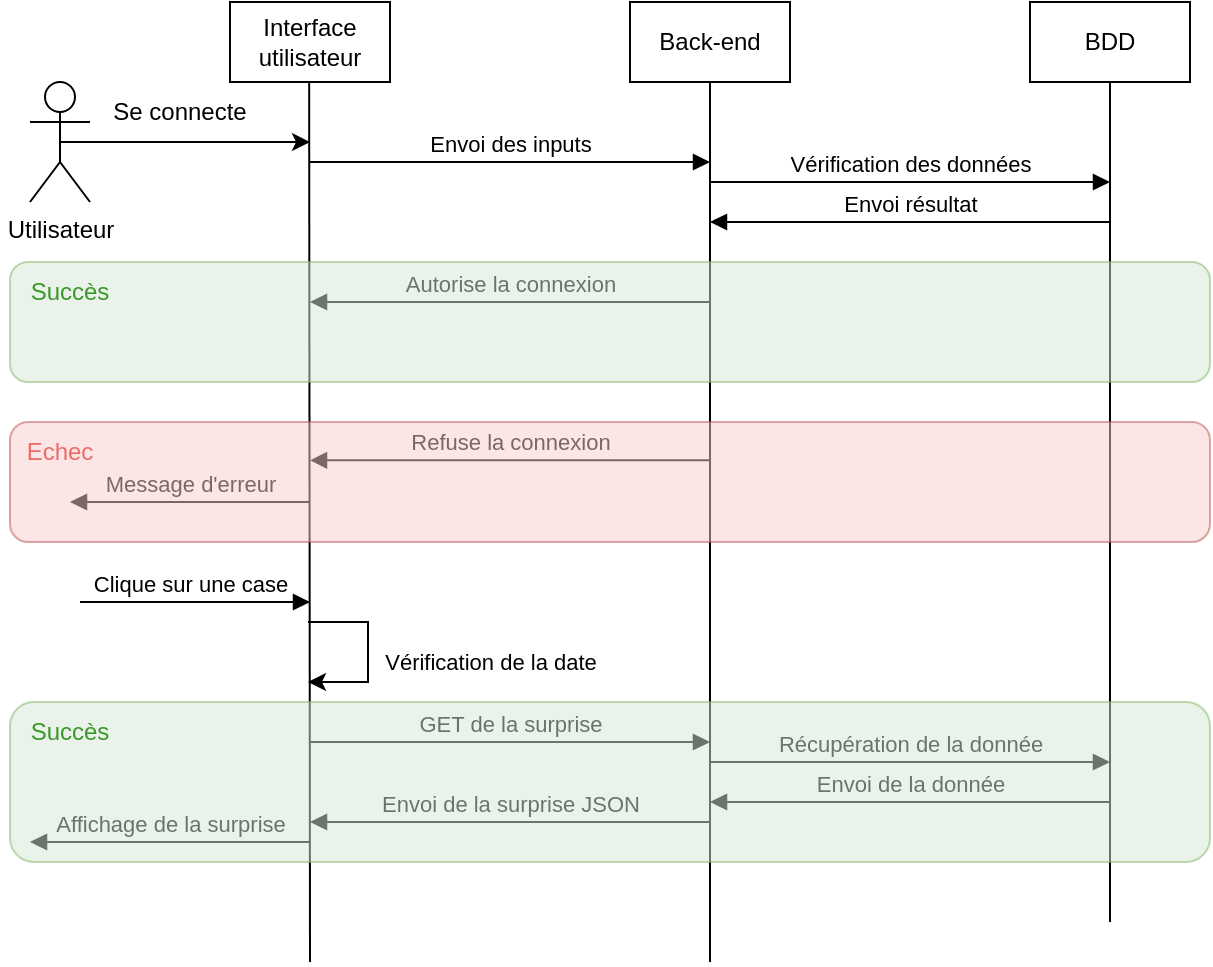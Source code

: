 <mxfile version="25.0.3">
  <diagram name="Page-1" id="2YBvvXClWsGukQMizWep">
    <mxGraphModel dx="795" dy="515" grid="1" gridSize="10" guides="1" tooltips="1" connect="1" arrows="1" fold="1" page="1" pageScale="1" pageWidth="850" pageHeight="1100" math="0" shadow="0">
      <root>
        <mxCell id="0" />
        <mxCell id="1" parent="0" />
        <mxCell id="aM9ryv3xv72pqoxQDRHE-7" value="Envoi des inputs" style="html=1;verticalAlign=bottom;endArrow=block;edgeStyle=elbowEdgeStyle;elbow=horizontal;curved=0;rounded=0;" parent="1" edge="1">
          <mxGeometry relative="1" as="geometry">
            <mxPoint x="310" y="140" as="sourcePoint" />
            <Array as="points">
              <mxPoint x="395" y="140" />
            </Array>
            <mxPoint x="510" y="140" as="targetPoint" />
          </mxGeometry>
        </mxCell>
        <mxCell id="XysUP8YYmFXSR3hWkTVW-3" value="Utilisateur" style="shape=umlActor;verticalLabelPosition=bottom;verticalAlign=top;html=1;outlineConnect=0;" vertex="1" parent="1">
          <mxGeometry x="170" y="100" width="30" height="60" as="geometry" />
        </mxCell>
        <mxCell id="XysUP8YYmFXSR3hWkTVW-17" value="Interface utilisateur" style="rounded=0;whiteSpace=wrap;html=1;" vertex="1" parent="1">
          <mxGeometry x="270" y="60" width="80" height="40" as="geometry" />
        </mxCell>
        <mxCell id="XysUP8YYmFXSR3hWkTVW-18" value="Back-end" style="rounded=0;whiteSpace=wrap;html=1;" vertex="1" parent="1">
          <mxGeometry x="470" y="60" width="80" height="40" as="geometry" />
        </mxCell>
        <mxCell id="XysUP8YYmFXSR3hWkTVW-19" value="BDD" style="rounded=0;whiteSpace=wrap;html=1;" vertex="1" parent="1">
          <mxGeometry x="670" y="60" width="80" height="40" as="geometry" />
        </mxCell>
        <mxCell id="XysUP8YYmFXSR3hWkTVW-20" value="" style="endArrow=none;html=1;rounded=0;entryX=0.5;entryY=1;entryDx=0;entryDy=0;" edge="1" parent="1">
          <mxGeometry width="50" height="50" relative="1" as="geometry">
            <mxPoint x="310" y="540" as="sourcePoint" />
            <mxPoint x="309.58" y="100" as="targetPoint" />
          </mxGeometry>
        </mxCell>
        <mxCell id="XysUP8YYmFXSR3hWkTVW-21" value="" style="endArrow=classic;html=1;rounded=0;exitX=0.5;exitY=0.5;exitDx=0;exitDy=0;exitPerimeter=0;" edge="1" parent="1" source="XysUP8YYmFXSR3hWkTVW-3">
          <mxGeometry width="50" height="50" relative="1" as="geometry">
            <mxPoint x="470" y="170" as="sourcePoint" />
            <mxPoint x="310" y="130" as="targetPoint" />
          </mxGeometry>
        </mxCell>
        <mxCell id="XysUP8YYmFXSR3hWkTVW-23" value="Se connecte" style="text;html=1;align=center;verticalAlign=middle;whiteSpace=wrap;rounded=0;" vertex="1" parent="1">
          <mxGeometry x="200" y="100" width="90" height="30" as="geometry" />
        </mxCell>
        <mxCell id="XysUP8YYmFXSR3hWkTVW-24" value="" style="endArrow=none;html=1;rounded=0;entryX=0.5;entryY=1;entryDx=0;entryDy=0;" edge="1" parent="1" target="XysUP8YYmFXSR3hWkTVW-18">
          <mxGeometry width="50" height="50" relative="1" as="geometry">
            <mxPoint x="510" y="540" as="sourcePoint" />
            <mxPoint x="520" y="120" as="targetPoint" />
          </mxGeometry>
        </mxCell>
        <mxCell id="XysUP8YYmFXSR3hWkTVW-25" value="" style="endArrow=none;html=1;rounded=0;entryX=0.5;entryY=1;entryDx=0;entryDy=0;" edge="1" parent="1" target="XysUP8YYmFXSR3hWkTVW-19">
          <mxGeometry width="50" height="50" relative="1" as="geometry">
            <mxPoint x="710" y="520" as="sourcePoint" />
            <mxPoint x="520" y="120" as="targetPoint" />
          </mxGeometry>
        </mxCell>
        <mxCell id="XysUP8YYmFXSR3hWkTVW-26" value="Vérification des données" style="html=1;verticalAlign=bottom;endArrow=block;edgeStyle=elbowEdgeStyle;elbow=horizontal;curved=0;rounded=0;" edge="1" parent="1">
          <mxGeometry relative="1" as="geometry">
            <mxPoint x="510" y="150" as="sourcePoint" />
            <Array as="points">
              <mxPoint x="595" y="150" />
            </Array>
            <mxPoint x="710" y="150" as="targetPoint" />
          </mxGeometry>
        </mxCell>
        <mxCell id="XysUP8YYmFXSR3hWkTVW-27" value="Envoi résultat" style="html=1;verticalAlign=bottom;endArrow=block;edgeStyle=elbowEdgeStyle;elbow=horizontal;curved=0;rounded=0;" edge="1" parent="1">
          <mxGeometry relative="1" as="geometry">
            <mxPoint x="710" y="170" as="sourcePoint" />
            <Array as="points">
              <mxPoint x="595" y="170" />
            </Array>
            <mxPoint x="510" y="170" as="targetPoint" />
          </mxGeometry>
        </mxCell>
        <mxCell id="XysUP8YYmFXSR3hWkTVW-28" value="Autorise la connexion" style="html=1;verticalAlign=bottom;endArrow=block;edgeStyle=elbowEdgeStyle;elbow=horizontal;curved=0;rounded=0;" edge="1" parent="1">
          <mxGeometry relative="1" as="geometry">
            <mxPoint x="510" y="210" as="sourcePoint" />
            <Array as="points">
              <mxPoint x="395" y="210" />
            </Array>
            <mxPoint x="310" y="210" as="targetPoint" />
          </mxGeometry>
        </mxCell>
        <mxCell id="XysUP8YYmFXSR3hWkTVW-30" value="" style="rounded=1;whiteSpace=wrap;html=1;fillColor=#d5e8d4;strokeColor=#82b366;opacity=50;" vertex="1" parent="1">
          <mxGeometry x="160" y="190" width="600" height="60" as="geometry" />
        </mxCell>
        <mxCell id="XysUP8YYmFXSR3hWkTVW-29" value="Clique sur une case" style="html=1;verticalAlign=bottom;endArrow=block;edgeStyle=elbowEdgeStyle;elbow=horizontal;curved=0;rounded=0;" edge="1" parent="1">
          <mxGeometry relative="1" as="geometry">
            <mxPoint x="200" y="360" as="sourcePoint" />
            <Array as="points">
              <mxPoint x="195" y="360" />
            </Array>
            <mxPoint x="310" y="360" as="targetPoint" />
          </mxGeometry>
        </mxCell>
        <mxCell id="XysUP8YYmFXSR3hWkTVW-31" value="Succès" style="text;html=1;align=center;verticalAlign=middle;whiteSpace=wrap;rounded=0;fontColor=#3d962c;" vertex="1" parent="1">
          <mxGeometry x="160" y="190" width="60" height="30" as="geometry" />
        </mxCell>
        <mxCell id="XysUP8YYmFXSR3hWkTVW-33" value="Echec" style="text;html=1;align=center;verticalAlign=middle;whiteSpace=wrap;rounded=0;fontColor=#e10909;" vertex="1" parent="1">
          <mxGeometry x="155" y="270" width="60" height="30" as="geometry" />
        </mxCell>
        <mxCell id="XysUP8YYmFXSR3hWkTVW-34" value="Refuse la connexion" style="html=1;verticalAlign=bottom;endArrow=block;edgeStyle=elbowEdgeStyle;elbow=horizontal;curved=0;rounded=0;" edge="1" parent="1">
          <mxGeometry relative="1" as="geometry">
            <mxPoint x="510" y="289.17" as="sourcePoint" />
            <Array as="points">
              <mxPoint x="395" y="289.17" />
            </Array>
            <mxPoint x="310" y="289.17" as="targetPoint" />
          </mxGeometry>
        </mxCell>
        <mxCell id="XysUP8YYmFXSR3hWkTVW-35" value="Message d&#39;erreur" style="html=1;verticalAlign=bottom;endArrow=block;edgeStyle=elbowEdgeStyle;elbow=horizontal;curved=0;rounded=0;" edge="1" parent="1">
          <mxGeometry relative="1" as="geometry">
            <mxPoint x="310" y="310" as="sourcePoint" />
            <Array as="points">
              <mxPoint x="195" y="310" />
            </Array>
            <mxPoint x="190" y="310" as="targetPoint" />
            <mxPoint as="offset" />
          </mxGeometry>
        </mxCell>
        <mxCell id="XysUP8YYmFXSR3hWkTVW-32" value="" style="rounded=1;whiteSpace=wrap;html=1;fillColor=#f8cecc;strokeColor=#b85450;opacity=50;" vertex="1" parent="1">
          <mxGeometry x="160" y="270" width="600" height="60" as="geometry" />
        </mxCell>
        <mxCell id="XysUP8YYmFXSR3hWkTVW-37" value="Vérification de la date" style="endArrow=classic;html=1;rounded=0;" edge="1" parent="1">
          <mxGeometry x="0.111" y="61" width="50" height="50" relative="1" as="geometry">
            <mxPoint x="309" y="370" as="sourcePoint" />
            <mxPoint x="309" y="400" as="targetPoint" />
            <Array as="points">
              <mxPoint x="339" y="370" />
              <mxPoint x="339" y="380" />
              <mxPoint x="339" y="400" />
            </Array>
            <mxPoint as="offset" />
          </mxGeometry>
        </mxCell>
        <mxCell id="XysUP8YYmFXSR3hWkTVW-38" value="GET de la surprise" style="html=1;verticalAlign=bottom;endArrow=block;edgeStyle=elbowEdgeStyle;elbow=horizontal;curved=0;rounded=0;" edge="1" parent="1">
          <mxGeometry relative="1" as="geometry">
            <mxPoint x="310" y="430" as="sourcePoint" />
            <Array as="points">
              <mxPoint x="395" y="430" />
            </Array>
            <mxPoint x="510" y="430" as="targetPoint" />
          </mxGeometry>
        </mxCell>
        <mxCell id="XysUP8YYmFXSR3hWkTVW-39" value="Récupération de la donnée" style="html=1;verticalAlign=bottom;endArrow=block;edgeStyle=elbowEdgeStyle;elbow=horizontal;curved=0;rounded=0;" edge="1" parent="1">
          <mxGeometry relative="1" as="geometry">
            <mxPoint x="510" y="440" as="sourcePoint" />
            <Array as="points">
              <mxPoint x="595" y="440" />
            </Array>
            <mxPoint x="710" y="440" as="targetPoint" />
          </mxGeometry>
        </mxCell>
        <mxCell id="XysUP8YYmFXSR3hWkTVW-40" value="Envoi de la donnée" style="html=1;verticalAlign=bottom;endArrow=block;edgeStyle=elbowEdgeStyle;elbow=horizontal;curved=0;rounded=0;" edge="1" parent="1">
          <mxGeometry relative="1" as="geometry">
            <mxPoint x="710" y="460" as="sourcePoint" />
            <Array as="points">
              <mxPoint x="595" y="460" />
            </Array>
            <mxPoint x="510" y="460" as="targetPoint" />
          </mxGeometry>
        </mxCell>
        <mxCell id="XysUP8YYmFXSR3hWkTVW-41" value="Envoi de la surprise JSON" style="html=1;verticalAlign=bottom;endArrow=block;edgeStyle=elbowEdgeStyle;elbow=horizontal;curved=0;rounded=0;" edge="1" parent="1">
          <mxGeometry relative="1" as="geometry">
            <mxPoint x="510" y="470" as="sourcePoint" />
            <Array as="points">
              <mxPoint x="395" y="470" />
            </Array>
            <mxPoint x="310" y="470" as="targetPoint" />
          </mxGeometry>
        </mxCell>
        <mxCell id="XysUP8YYmFXSR3hWkTVW-42" value="Affichage de la surprise" style="html=1;verticalAlign=bottom;endArrow=block;edgeStyle=elbowEdgeStyle;elbow=horizontal;curved=0;rounded=0;" edge="1" parent="1">
          <mxGeometry relative="1" as="geometry">
            <mxPoint x="310" y="480" as="sourcePoint" />
            <Array as="points">
              <mxPoint x="195" y="480" />
            </Array>
            <mxPoint x="170" y="480" as="targetPoint" />
          </mxGeometry>
        </mxCell>
        <mxCell id="XysUP8YYmFXSR3hWkTVW-43" value="" style="rounded=1;whiteSpace=wrap;html=1;fillColor=#d5e8d4;strokeColor=#82b366;opacity=50;" vertex="1" parent="1">
          <mxGeometry x="160" y="410" width="600" height="80" as="geometry" />
        </mxCell>
        <mxCell id="XysUP8YYmFXSR3hWkTVW-44" value="Succès" style="text;html=1;align=center;verticalAlign=middle;whiteSpace=wrap;rounded=0;fontColor=#3d962c;" vertex="1" parent="1">
          <mxGeometry x="160" y="410" width="60" height="30" as="geometry" />
        </mxCell>
      </root>
    </mxGraphModel>
  </diagram>
</mxfile>
